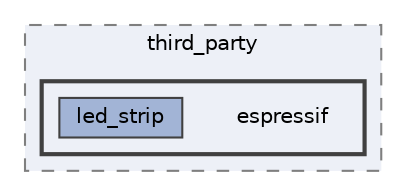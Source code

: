 digraph "/home/runner/work/FastLED/FastLED/src/third_party/espressif"
{
 // LATEX_PDF_SIZE
  bgcolor="transparent";
  edge [fontname=Helvetica,fontsize=10,labelfontname=Helvetica,labelfontsize=10];
  node [fontname=Helvetica,fontsize=10,shape=box,height=0.2,width=0.4];
  compound=true
  subgraph clusterdir_c30bdf76ce759a4eae8387be42921388 {
    graph [ bgcolor="#edf0f7", pencolor="grey50", label="third_party", fontname=Helvetica,fontsize=10 style="filled,dashed", URL="dir_c30bdf76ce759a4eae8387be42921388.html",tooltip=""]
  subgraph clusterdir_16d1759c38bc39b721e8cd0df805ebae {
    graph [ bgcolor="#edf0f7", pencolor="grey25", label="", fontname=Helvetica,fontsize=10 style="filled,bold", URL="dir_16d1759c38bc39b721e8cd0df805ebae.html",tooltip=""]
    dir_16d1759c38bc39b721e8cd0df805ebae [shape=plaintext, label="espressif"];
  dir_1b2bd9daf010c2497001a4ecf4482125 [label="led_strip", fillcolor="#a2b4d6", color="grey25", style="filled", URL="dir_1b2bd9daf010c2497001a4ecf4482125.html",tooltip=""];
  }
  }
}
